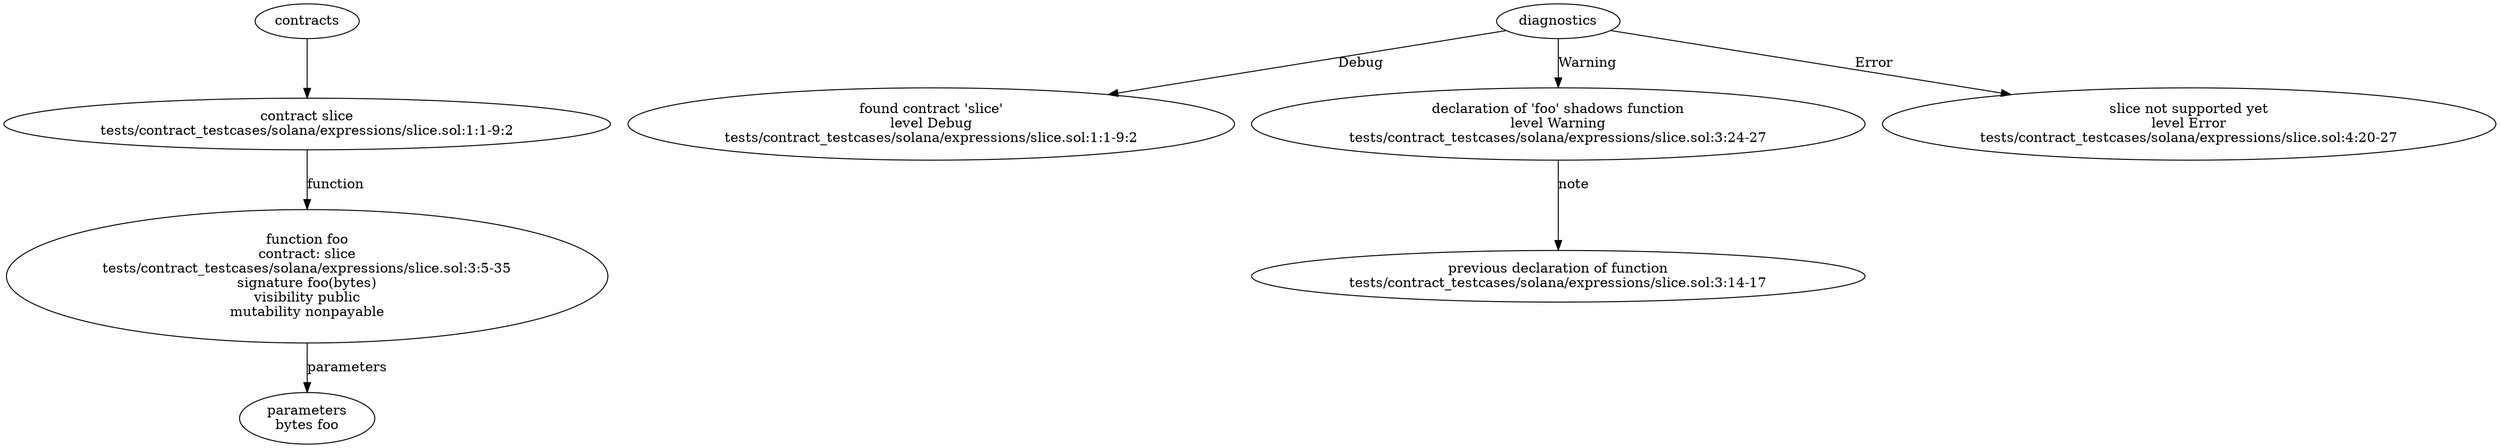 strict digraph "tests/contract_testcases/solana/expressions/slice.sol" {
	contract [label="contract slice\ntests/contract_testcases/solana/expressions/slice.sol:1:1-9:2"]
	foo [label="function foo\ncontract: slice\ntests/contract_testcases/solana/expressions/slice.sol:3:5-35\nsignature foo(bytes)\nvisibility public\nmutability nonpayable"]
	parameters [label="parameters\nbytes foo"]
	diagnostic [label="found contract 'slice'\nlevel Debug\ntests/contract_testcases/solana/expressions/slice.sol:1:1-9:2"]
	diagnostic_7 [label="declaration of 'foo' shadows function\nlevel Warning\ntests/contract_testcases/solana/expressions/slice.sol:3:24-27"]
	note [label="previous declaration of function\ntests/contract_testcases/solana/expressions/slice.sol:3:14-17"]
	diagnostic_9 [label="slice not supported yet\nlevel Error\ntests/contract_testcases/solana/expressions/slice.sol:4:20-27"]
	contracts -> contract
	contract -> foo [label="function"]
	foo -> parameters [label="parameters"]
	diagnostics -> diagnostic [label="Debug"]
	diagnostics -> diagnostic_7 [label="Warning"]
	diagnostic_7 -> note [label="note"]
	diagnostics -> diagnostic_9 [label="Error"]
}
